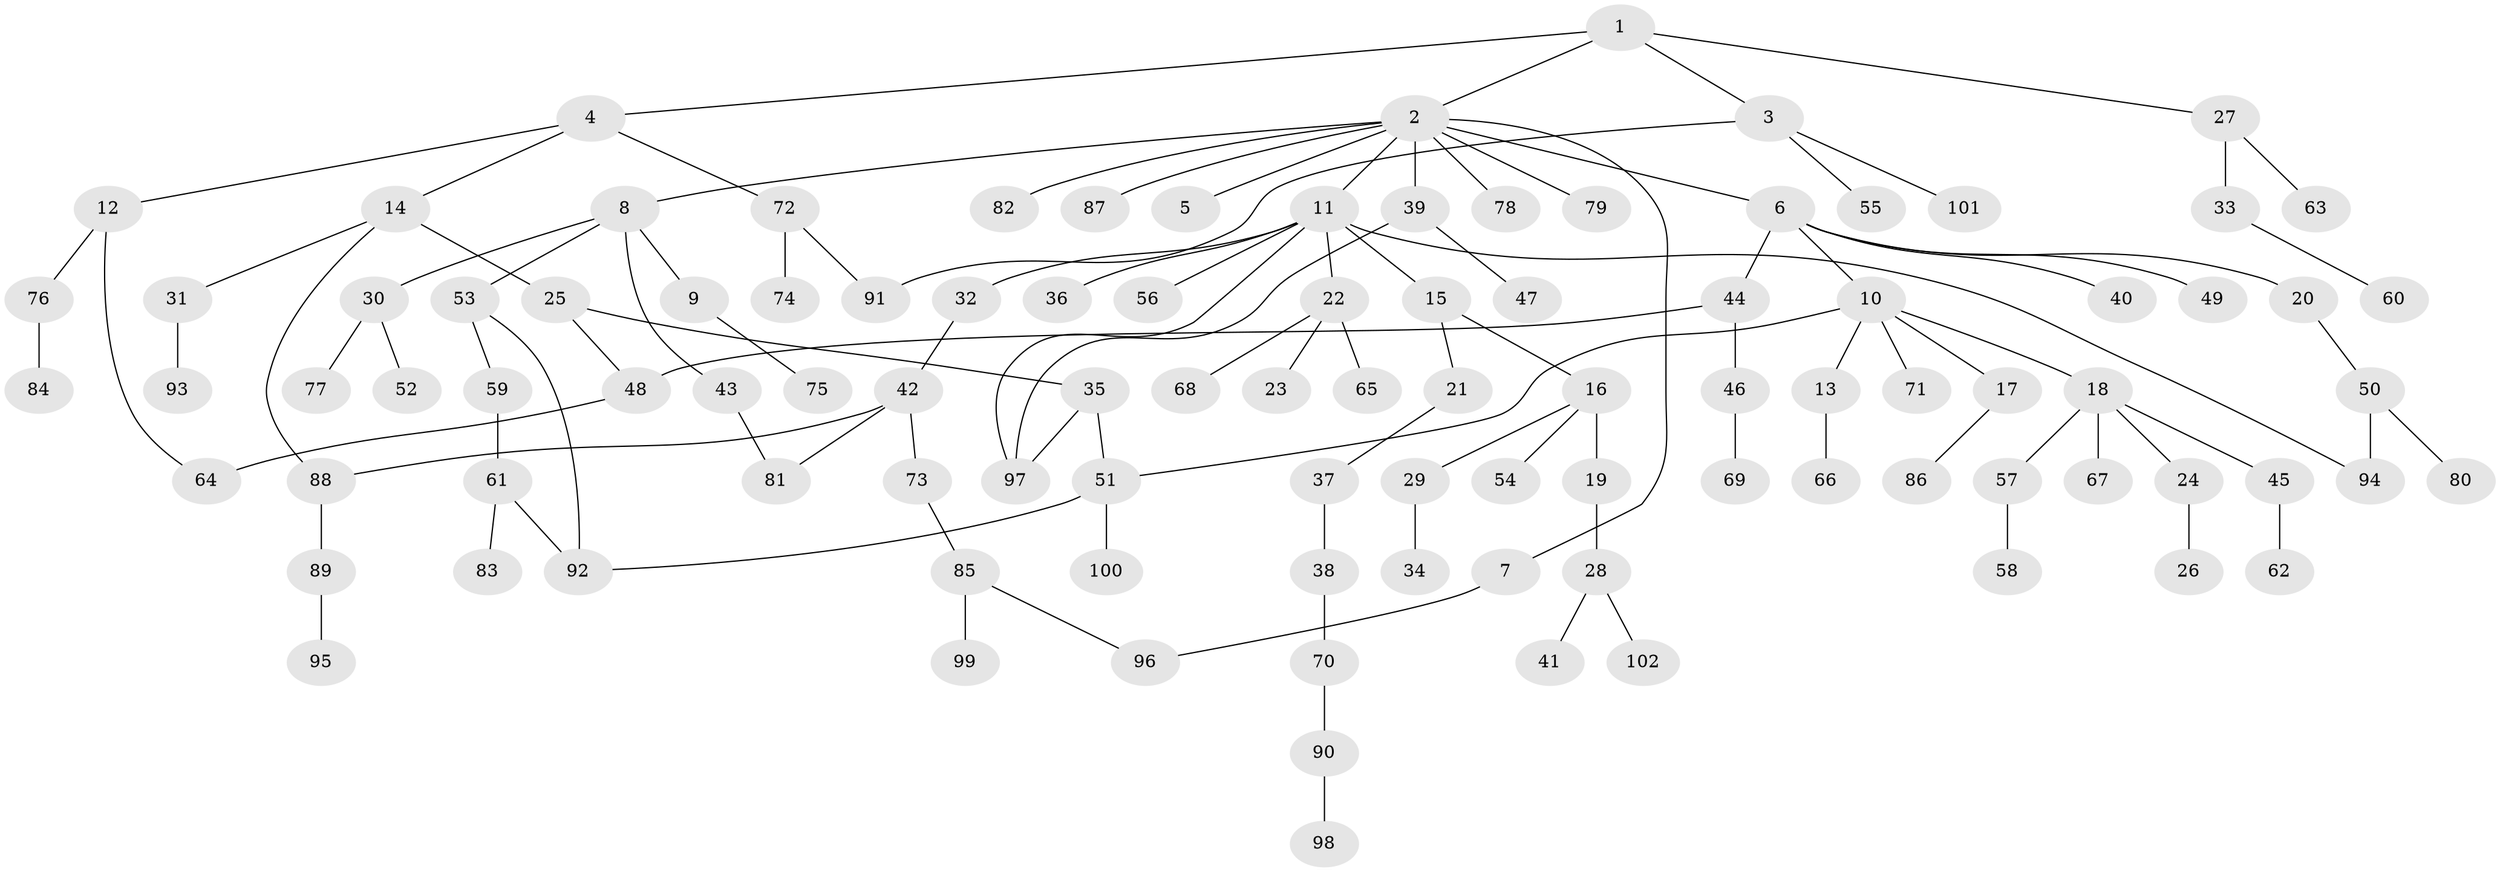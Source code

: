 // Generated by graph-tools (version 1.1) at 2025/10/02/27/25 16:10:51]
// undirected, 102 vertices, 113 edges
graph export_dot {
graph [start="1"]
  node [color=gray90,style=filled];
  1;
  2;
  3;
  4;
  5;
  6;
  7;
  8;
  9;
  10;
  11;
  12;
  13;
  14;
  15;
  16;
  17;
  18;
  19;
  20;
  21;
  22;
  23;
  24;
  25;
  26;
  27;
  28;
  29;
  30;
  31;
  32;
  33;
  34;
  35;
  36;
  37;
  38;
  39;
  40;
  41;
  42;
  43;
  44;
  45;
  46;
  47;
  48;
  49;
  50;
  51;
  52;
  53;
  54;
  55;
  56;
  57;
  58;
  59;
  60;
  61;
  62;
  63;
  64;
  65;
  66;
  67;
  68;
  69;
  70;
  71;
  72;
  73;
  74;
  75;
  76;
  77;
  78;
  79;
  80;
  81;
  82;
  83;
  84;
  85;
  86;
  87;
  88;
  89;
  90;
  91;
  92;
  93;
  94;
  95;
  96;
  97;
  98;
  99;
  100;
  101;
  102;
  1 -- 2;
  1 -- 3;
  1 -- 4;
  1 -- 27;
  2 -- 5;
  2 -- 6;
  2 -- 7;
  2 -- 8;
  2 -- 11;
  2 -- 39;
  2 -- 78;
  2 -- 79;
  2 -- 82;
  2 -- 87;
  3 -- 55;
  3 -- 91;
  3 -- 101;
  4 -- 12;
  4 -- 14;
  4 -- 72;
  6 -- 10;
  6 -- 20;
  6 -- 40;
  6 -- 44;
  6 -- 49;
  7 -- 96;
  8 -- 9;
  8 -- 30;
  8 -- 43;
  8 -- 53;
  9 -- 75;
  10 -- 13;
  10 -- 17;
  10 -- 18;
  10 -- 51;
  10 -- 71;
  11 -- 15;
  11 -- 22;
  11 -- 32;
  11 -- 36;
  11 -- 56;
  11 -- 94;
  11 -- 97;
  12 -- 76;
  12 -- 64;
  13 -- 66;
  14 -- 25;
  14 -- 31;
  14 -- 88;
  15 -- 16;
  15 -- 21;
  16 -- 19;
  16 -- 29;
  16 -- 54;
  17 -- 86;
  18 -- 24;
  18 -- 45;
  18 -- 57;
  18 -- 67;
  19 -- 28;
  20 -- 50;
  21 -- 37;
  22 -- 23;
  22 -- 65;
  22 -- 68;
  24 -- 26;
  25 -- 35;
  25 -- 48;
  27 -- 33;
  27 -- 63;
  28 -- 41;
  28 -- 102;
  29 -- 34;
  30 -- 52;
  30 -- 77;
  31 -- 93;
  32 -- 42;
  33 -- 60;
  35 -- 97;
  35 -- 51;
  37 -- 38;
  38 -- 70;
  39 -- 47;
  39 -- 97;
  42 -- 73;
  42 -- 88;
  42 -- 81;
  43 -- 81;
  44 -- 46;
  44 -- 48;
  45 -- 62;
  46 -- 69;
  48 -- 64;
  50 -- 80;
  50 -- 94;
  51 -- 92;
  51 -- 100;
  53 -- 59;
  53 -- 92;
  57 -- 58;
  59 -- 61;
  61 -- 83;
  61 -- 92;
  70 -- 90;
  72 -- 74;
  72 -- 91;
  73 -- 85;
  76 -- 84;
  85 -- 99;
  85 -- 96;
  88 -- 89;
  89 -- 95;
  90 -- 98;
}
